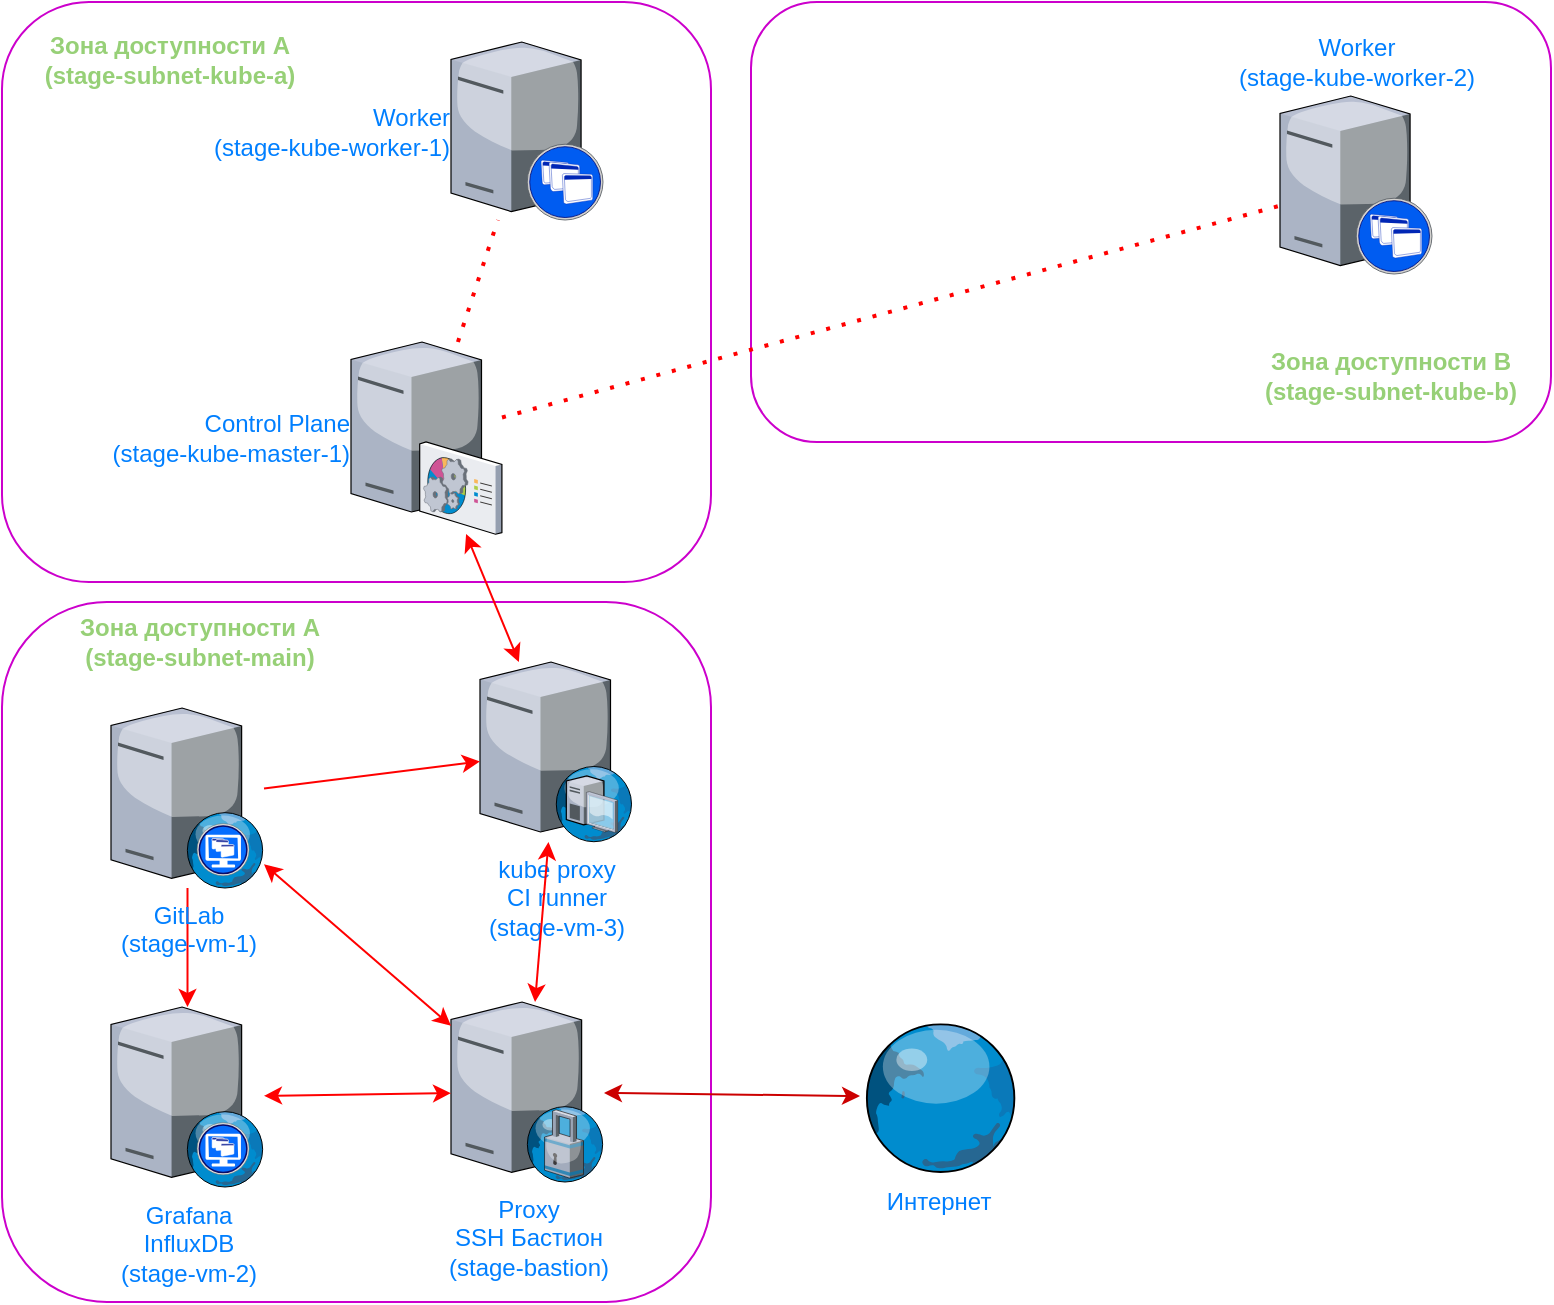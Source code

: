 <mxfile version="21.7.5" type="device">
  <diagram name="Страница 1" id="wzKG3Ap5GHBngDzpyD92">
    <mxGraphModel dx="1098" dy="694" grid="1" gridSize="10" guides="1" tooltips="1" connect="1" arrows="1" fold="1" page="1" pageScale="1" pageWidth="827" pageHeight="1169" math="0" shadow="0">
      <root>
        <mxCell id="0" />
        <mxCell id="1" parent="0" />
        <mxCell id="f7f5BljjRzMJ4bjESV1t-3" value="" style="rounded=1;whiteSpace=wrap;html=1;labelPosition=center;verticalLabelPosition=middle;align=center;verticalAlign=middle;fillColor=none;strokeColor=#CC00CC;" parent="1" vertex="1">
          <mxGeometry x="21" y="20" width="354.5" height="290" as="geometry" />
        </mxCell>
        <mxCell id="pc90bHrk7bZr-Mnp3X3H-20" value="" style="rounded=1;whiteSpace=wrap;html=1;fillColor=none;strokeColor=#CC00CC;" parent="1" vertex="1">
          <mxGeometry x="395.5" y="20" width="400" height="220" as="geometry" />
        </mxCell>
        <mxCell id="pc90bHrk7bZr-Mnp3X3H-18" value="" style="rounded=1;whiteSpace=wrap;html=1;labelPosition=center;verticalLabelPosition=middle;align=center;verticalAlign=middle;fillColor=none;strokeColor=#CC00CC;" parent="1" vertex="1">
          <mxGeometry x="21" y="320" width="354.5" height="350" as="geometry" />
        </mxCell>
        <mxCell id="pc90bHrk7bZr-Mnp3X3H-1" value="Proxy&lt;br&gt;SSH Бастион&lt;br&gt;(stage-bastion)" style="verticalLabelPosition=bottom;sketch=0;aspect=fixed;html=1;verticalAlign=top;strokeColor=none;align=center;outlineConnect=0;shape=mxgraph.citrix.proxy_server;fontColor=#007FFF;" parent="1" vertex="1">
          <mxGeometry x="245.5" y="520" width="76.5" height="90" as="geometry" />
        </mxCell>
        <mxCell id="pc90bHrk7bZr-Mnp3X3H-2" value="Интернет" style="verticalLabelPosition=bottom;sketch=0;aspect=fixed;html=1;verticalAlign=top;strokeColor=none;align=center;outlineConnect=0;shape=mxgraph.citrix.globe;labelBackgroundColor=none;labelBorderColor=none;spacingTop=0;spacing=3;fontColor=#007FFF;" parent="1" vertex="1">
          <mxGeometry x="450" y="530" width="78.5" height="75" as="geometry" />
        </mxCell>
        <mxCell id="pc90bHrk7bZr-Mnp3X3H-9" value="Control Plane&lt;br&gt;(stage-kube-master-1)" style="verticalLabelPosition=middle;sketch=0;aspect=fixed;html=1;verticalAlign=middle;strokeColor=none;align=right;outlineConnect=0;shape=mxgraph.citrix.command_center;labelPosition=left;fontColor=#007FFF;" parent="1" vertex="1">
          <mxGeometry x="195.5" y="190" width="75.5" height="96" as="geometry" />
        </mxCell>
        <mxCell id="pc90bHrk7bZr-Mnp3X3H-12" value="Worker&lt;br&gt;(stage-kube-worker-1)" style="verticalLabelPosition=middle;sketch=0;aspect=fixed;html=1;verticalAlign=middle;strokeColor=none;align=right;outlineConnect=0;shape=mxgraph.citrix.xenapp_server;labelPosition=left;fontColor=#007FFF;" parent="1" vertex="1">
          <mxGeometry x="245.5" y="40" width="76" height="89" as="geometry" />
        </mxCell>
        <mxCell id="pc90bHrk7bZr-Mnp3X3H-14" value="Worker&lt;br&gt;(stage-kube-worker-2)" style="verticalLabelPosition=top;sketch=0;aspect=fixed;html=1;verticalAlign=bottom;strokeColor=none;align=center;outlineConnect=0;shape=mxgraph.citrix.xenapp_server;labelPosition=center;fontColor=#007FFF;" parent="1" vertex="1">
          <mxGeometry x="660" y="67" width="76" height="89" as="geometry" />
        </mxCell>
        <mxCell id="f7f5BljjRzMJ4bjESV1t-1" value="" style="edgeStyle=orthogonalEdgeStyle;rounded=0;orthogonalLoop=1;jettySize=auto;html=1;strokeColor=#FF0000;" parent="1" source="pc90bHrk7bZr-Mnp3X3H-15" target="pc90bHrk7bZr-Mnp3X3H-16" edge="1">
          <mxGeometry relative="1" as="geometry" />
        </mxCell>
        <mxCell id="pc90bHrk7bZr-Mnp3X3H-15" value="GitLab&lt;br&gt;(stage-vm-1)" style="verticalLabelPosition=bottom;sketch=0;aspect=fixed;html=1;verticalAlign=top;strokeColor=none;align=center;outlineConnect=0;shape=mxgraph.citrix.desktop_web;fontColor=#007FFF;" parent="1" vertex="1">
          <mxGeometry x="75.5" y="373" width="76.5" height="90" as="geometry" />
        </mxCell>
        <mxCell id="pc90bHrk7bZr-Mnp3X3H-16" value="Grafana&lt;br&gt;InfluxDB&lt;br&gt;(stage-vm-2)" style="verticalLabelPosition=bottom;sketch=0;aspect=fixed;html=1;verticalAlign=top;strokeColor=none;align=center;outlineConnect=0;shape=mxgraph.citrix.desktop_web;fontColor=#007FFF;" parent="1" vertex="1">
          <mxGeometry x="75.5" y="522.5" width="76.5" height="90" as="geometry" />
        </mxCell>
        <mxCell id="pc90bHrk7bZr-Mnp3X3H-17" value="kube proxy&lt;br&gt;CI runner&lt;br&gt;(stage-vm-3)" style="verticalLabelPosition=bottom;sketch=0;aspect=fixed;html=1;verticalAlign=top;strokeColor=none;align=center;outlineConnect=0;shape=mxgraph.citrix.dhcp_server;fontColor=#007FFF;" parent="1" vertex="1">
          <mxGeometry x="260" y="350" width="76" height="90" as="geometry" />
        </mxCell>
        <mxCell id="pc90bHrk7bZr-Mnp3X3H-23" value="" style="endArrow=classic;startArrow=classic;html=1;rounded=0;strokeColor=#CC0000;" parent="1" source="pc90bHrk7bZr-Mnp3X3H-1" target="pc90bHrk7bZr-Mnp3X3H-2" edge="1">
          <mxGeometry width="50" height="50" relative="1" as="geometry">
            <mxPoint x="395.5" y="450" as="sourcePoint" />
            <mxPoint x="445.5" y="400" as="targetPoint" />
          </mxGeometry>
        </mxCell>
        <mxCell id="pc90bHrk7bZr-Mnp3X3H-24" value="" style="endArrow=classic;startArrow=classic;html=1;rounded=0;strokeColor=#FF0000;" parent="1" source="pc90bHrk7bZr-Mnp3X3H-15" target="pc90bHrk7bZr-Mnp3X3H-1" edge="1">
          <mxGeometry width="50" height="50" relative="1" as="geometry">
            <mxPoint x="395.5" y="450" as="sourcePoint" />
            <mxPoint x="445.5" y="400" as="targetPoint" />
          </mxGeometry>
        </mxCell>
        <mxCell id="pc90bHrk7bZr-Mnp3X3H-25" value="" style="endArrow=classic;startArrow=classic;html=1;rounded=0;strokeColor=#FF0000;" parent="1" source="pc90bHrk7bZr-Mnp3X3H-1" target="pc90bHrk7bZr-Mnp3X3H-16" edge="1">
          <mxGeometry width="50" height="50" relative="1" as="geometry">
            <mxPoint x="395.5" y="450" as="sourcePoint" />
            <mxPoint x="445.5" y="400" as="targetPoint" />
          </mxGeometry>
        </mxCell>
        <mxCell id="pc90bHrk7bZr-Mnp3X3H-26" value="" style="endArrow=classic;startArrow=classic;html=1;rounded=0;strokeColor=#FF0000;" parent="1" source="pc90bHrk7bZr-Mnp3X3H-17" target="pc90bHrk7bZr-Mnp3X3H-9" edge="1">
          <mxGeometry width="50" height="50" relative="1" as="geometry">
            <mxPoint x="395.5" y="450" as="sourcePoint" />
            <mxPoint x="445.5" y="400" as="targetPoint" />
          </mxGeometry>
        </mxCell>
        <mxCell id="pc90bHrk7bZr-Mnp3X3H-41" value="" style="endArrow=classic;html=1;rounded=0;strokeColor=#FF0000;" parent="1" source="pc90bHrk7bZr-Mnp3X3H-15" target="pc90bHrk7bZr-Mnp3X3H-17" edge="1">
          <mxGeometry width="50" height="50" relative="1" as="geometry">
            <mxPoint x="395.5" y="450" as="sourcePoint" />
            <mxPoint x="445.5" y="400" as="targetPoint" />
          </mxGeometry>
        </mxCell>
        <mxCell id="pc90bHrk7bZr-Mnp3X3H-47" value="" style="endArrow=none;dashed=1;html=1;dashPattern=1 3;strokeWidth=2;rounded=0;strokeColor=#FF0000;" parent="1" source="pc90bHrk7bZr-Mnp3X3H-9" target="pc90bHrk7bZr-Mnp3X3H-12" edge="1">
          <mxGeometry width="50" height="50" relative="1" as="geometry">
            <mxPoint x="395.5" y="450" as="sourcePoint" />
            <mxPoint x="445.5" y="400" as="targetPoint" />
          </mxGeometry>
        </mxCell>
        <mxCell id="pc90bHrk7bZr-Mnp3X3H-49" value="" style="endArrow=none;dashed=1;html=1;dashPattern=1 3;strokeWidth=2;rounded=0;strokeColor=#FF0000;" parent="1" source="pc90bHrk7bZr-Mnp3X3H-9" target="pc90bHrk7bZr-Mnp3X3H-14" edge="1">
          <mxGeometry width="50" height="50" relative="1" as="geometry">
            <mxPoint x="395.5" y="450" as="sourcePoint" />
            <mxPoint x="445.5" y="400" as="targetPoint" />
          </mxGeometry>
        </mxCell>
        <mxCell id="pc90bHrk7bZr-Mnp3X3H-56" value="&lt;b&gt;Зона доступности A&lt;br&gt;(stage-subnet-kube-a)&lt;br&gt;&lt;/b&gt;" style="text;html=1;strokeColor=none;fillColor=none;align=center;verticalAlign=middle;whiteSpace=wrap;rounded=0;fontColor=#97D077;" parent="1" vertex="1">
          <mxGeometry x="40" y="37" width="130" height="23" as="geometry" />
        </mxCell>
        <mxCell id="pc90bHrk7bZr-Mnp3X3H-57" value="&lt;b&gt;Зона доступности B&lt;br&gt;(stage-subnet-kube-b)&lt;br&gt;&lt;/b&gt;" style="text;html=1;strokeColor=none;fillColor=none;align=center;verticalAlign=middle;whiteSpace=wrap;rounded=0;fontColor=#97D077;" parent="1" vertex="1">
          <mxGeometry x="650" y="180" width="131" height="53" as="geometry" />
        </mxCell>
        <mxCell id="f7f5BljjRzMJ4bjESV1t-2" value="&lt;b&gt;Зона доступности A&lt;br&gt;(stage-subnet-main)&lt;br&gt;&lt;/b&gt;" style="text;html=1;strokeColor=none;fillColor=none;align=center;verticalAlign=middle;whiteSpace=wrap;rounded=0;fontColor=#97D077;" parent="1" vertex="1">
          <mxGeometry x="50" y="320" width="140" height="40" as="geometry" />
        </mxCell>
        <mxCell id="f7f5BljjRzMJ4bjESV1t-5" value="" style="endArrow=classic;startArrow=classic;html=1;rounded=0;strokeColor=#FF0000;" parent="1" source="pc90bHrk7bZr-Mnp3X3H-17" target="pc90bHrk7bZr-Mnp3X3H-1" edge="1">
          <mxGeometry width="50" height="50" relative="1" as="geometry">
            <mxPoint x="580" y="509.92" as="sourcePoint" />
            <mxPoint x="674" y="590.92" as="targetPoint" />
          </mxGeometry>
        </mxCell>
      </root>
    </mxGraphModel>
  </diagram>
</mxfile>
